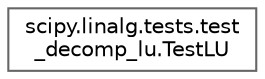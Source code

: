 digraph "Graphical Class Hierarchy"
{
 // LATEX_PDF_SIZE
  bgcolor="transparent";
  edge [fontname=Helvetica,fontsize=10,labelfontname=Helvetica,labelfontsize=10];
  node [fontname=Helvetica,fontsize=10,shape=box,height=0.2,width=0.4];
  rankdir="LR";
  Node0 [id="Node000000",label="scipy.linalg.tests.test\l_decomp_lu.TestLU",height=0.2,width=0.4,color="grey40", fillcolor="white", style="filled",URL="$d3/d23/classscipy_1_1linalg_1_1tests_1_1test__decomp__lu_1_1TestLU.html",tooltip=" "];
}
